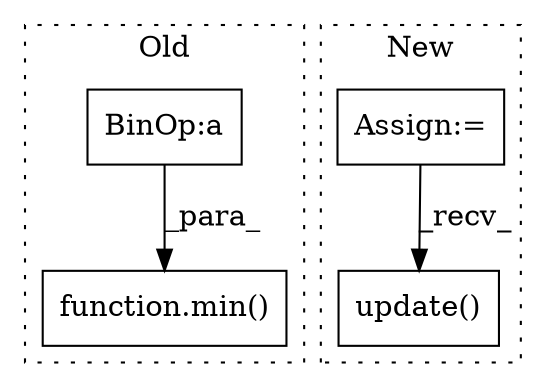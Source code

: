 digraph G {
subgraph cluster0 {
1 [label="function.min()" a="75" s="20897,20910" l="4,1" shape="box"];
3 [label="BinOp:a" a="82" s="20906" l="3" shape="box"];
label = "Old";
style="dotted";
}
subgraph cluster1 {
2 [label="update()" a="75" s="22873,22906" l="21,1" shape="box"];
4 [label="Assign:=" a="68" s="22747" l="3" shape="box"];
label = "New";
style="dotted";
}
3 -> 1 [label="_para_"];
4 -> 2 [label="_recv_"];
}